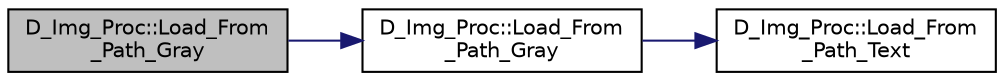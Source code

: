 digraph "D_Img_Proc::Load_From_Path_Gray"
{
 // LATEX_PDF_SIZE
  edge [fontname="Helvetica",fontsize="10",labelfontname="Helvetica",labelfontsize="10"];
  node [fontname="Helvetica",fontsize="10",shape=record];
  rankdir="LR";
  Node1 [label="D_Img_Proc::Load_From\l_Path_Gray",height=0.2,width=0.4,color="black", fillcolor="grey75", style="filled", fontcolor="black",tooltip=" "];
  Node1 -> Node2 [color="midnightblue",fontsize="10",style="solid"];
  Node2 [label="D_Img_Proc::Load_From\l_Path_Gray",height=0.2,width=0.4,color="black", fillcolor="white", style="filled",URL="$class_d___img___proc.html#a7dec56a94e6296d3c77ce0f501ba300e",tooltip=" "];
  Node2 -> Node3 [color="midnightblue",fontsize="10",style="solid"];
  Node3 [label="D_Img_Proc::Load_From\l_Path_Text",height=0.2,width=0.4,color="black", fillcolor="white", style="filled",URL="$class_d___img___proc.html#aa06604fb0e60acc00b34d089425dea62",tooltip=" "];
}
